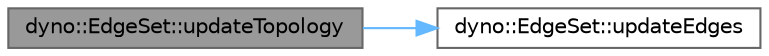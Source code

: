 digraph "dyno::EdgeSet::updateTopology"
{
 // LATEX_PDF_SIZE
  bgcolor="transparent";
  edge [fontname=Helvetica,fontsize=10,labelfontname=Helvetica,labelfontsize=10];
  node [fontname=Helvetica,fontsize=10,shape=box,height=0.2,width=0.4];
  rankdir="LR";
  Node1 [id="Node000001",label="dyno::EdgeSet::updateTopology",height=0.2,width=0.4,color="gray40", fillcolor="grey60", style="filled", fontcolor="black",tooltip=" "];
  Node1 -> Node2 [id="edge1_Node000001_Node000002",color="steelblue1",style="solid",tooltip=" "];
  Node2 [id="Node000002",label="dyno::EdgeSet::updateEdges",height=0.2,width=0.4,color="grey40", fillcolor="white", style="filled",URL="$classdyno_1_1_edge_set.html#a6e1cd9f9634f70189e9a74a4b99e1438",tooltip=" "];
}
